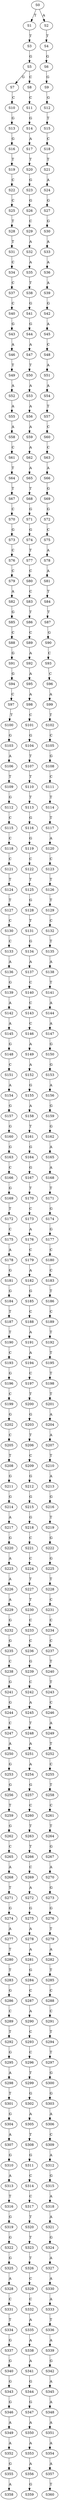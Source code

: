 strict digraph  {
	S0 -> S1 [ label = T ];
	S0 -> S2 [ label = A ];
	S1 -> S3 [ label = T ];
	S2 -> S4 [ label = T ];
	S3 -> S5 [ label = G ];
	S4 -> S6 [ label = G ];
	S5 -> S7 [ label = G ];
	S5 -> S8 [ label = C ];
	S6 -> S9 [ label = G ];
	S7 -> S10 [ label = C ];
	S8 -> S11 [ label = C ];
	S9 -> S12 [ label = G ];
	S10 -> S13 [ label = G ];
	S11 -> S14 [ label = G ];
	S12 -> S15 [ label = T ];
	S13 -> S16 [ label = G ];
	S14 -> S17 [ label = A ];
	S15 -> S18 [ label = C ];
	S16 -> S19 [ label = T ];
	S17 -> S20 [ label = T ];
	S18 -> S21 [ label = T ];
	S19 -> S22 [ label = C ];
	S20 -> S23 [ label = G ];
	S21 -> S24 [ label = A ];
	S22 -> S25 [ label = C ];
	S23 -> S26 [ label = G ];
	S24 -> S27 [ label = G ];
	S25 -> S28 [ label = T ];
	S26 -> S29 [ label = C ];
	S27 -> S30 [ label = G ];
	S28 -> S31 [ label = T ];
	S29 -> S32 [ label = A ];
	S30 -> S33 [ label = A ];
	S31 -> S34 [ label = C ];
	S32 -> S35 [ label = A ];
	S33 -> S36 [ label = A ];
	S34 -> S37 [ label = C ];
	S35 -> S38 [ label = T ];
	S36 -> S39 [ label = A ];
	S37 -> S40 [ label = C ];
	S38 -> S41 [ label = G ];
	S39 -> S42 [ label = G ];
	S40 -> S43 [ label = G ];
	S41 -> S44 [ label = G ];
	S42 -> S45 [ label = A ];
	S43 -> S46 [ label = A ];
	S44 -> S47 [ label = A ];
	S45 -> S48 [ label = C ];
	S46 -> S49 [ label = T ];
	S47 -> S50 [ label = T ];
	S48 -> S51 [ label = A ];
	S49 -> S52 [ label = A ];
	S50 -> S53 [ label = A ];
	S51 -> S54 [ label = A ];
	S52 -> S55 [ label = A ];
	S53 -> S56 [ label = A ];
	S54 -> S57 [ label = T ];
	S55 -> S58 [ label = A ];
	S56 -> S59 [ label = A ];
	S57 -> S60 [ label = C ];
	S58 -> S61 [ label = C ];
	S59 -> S62 [ label = A ];
	S60 -> S63 [ label = C ];
	S61 -> S64 [ label = T ];
	S62 -> S65 [ label = A ];
	S63 -> S66 [ label = A ];
	S64 -> S67 [ label = T ];
	S65 -> S68 [ label = T ];
	S66 -> S69 [ label = G ];
	S67 -> S70 [ label = C ];
	S68 -> S71 [ label = G ];
	S69 -> S72 [ label = G ];
	S70 -> S73 [ label = G ];
	S71 -> S74 [ label = G ];
	S72 -> S75 [ label = C ];
	S73 -> S76 [ label = C ];
	S74 -> S77 [ label = T ];
	S75 -> S78 [ label = A ];
	S76 -> S79 [ label = C ];
	S77 -> S80 [ label = C ];
	S78 -> S81 [ label = A ];
	S79 -> S82 [ label = A ];
	S80 -> S83 [ label = C ];
	S81 -> S84 [ label = T ];
	S82 -> S85 [ label = G ];
	S83 -> S86 [ label = T ];
	S84 -> S87 [ label = T ];
	S85 -> S88 [ label = C ];
	S86 -> S89 [ label = C ];
	S87 -> S90 [ label = G ];
	S88 -> S91 [ label = G ];
	S89 -> S92 [ label = A ];
	S90 -> S93 [ label = C ];
	S91 -> S94 [ label = G ];
	S92 -> S95 [ label = A ];
	S93 -> S96 [ label = C ];
	S94 -> S97 [ label = C ];
	S95 -> S98 [ label = A ];
	S96 -> S99 [ label = A ];
	S97 -> S100 [ label = T ];
	S98 -> S101 [ label = C ];
	S99 -> S102 [ label = T ];
	S100 -> S103 [ label = G ];
	S101 -> S104 [ label = G ];
	S102 -> S105 [ label = C ];
	S103 -> S106 [ label = A ];
	S104 -> S107 [ label = T ];
	S105 -> S108 [ label = G ];
	S106 -> S109 [ label = T ];
	S107 -> S110 [ label = T ];
	S108 -> S111 [ label = C ];
	S109 -> S112 [ label = G ];
	S110 -> S113 [ label = T ];
	S111 -> S114 [ label = T ];
	S112 -> S115 [ label = C ];
	S113 -> S116 [ label = G ];
	S114 -> S117 [ label = T ];
	S115 -> S118 [ label = C ];
	S116 -> S119 [ label = G ];
	S117 -> S120 [ label = A ];
	S118 -> S121 [ label = C ];
	S119 -> S122 [ label = C ];
	S120 -> S123 [ label = C ];
	S121 -> S124 [ label = T ];
	S122 -> S125 [ label = T ];
	S123 -> S126 [ label = T ];
	S124 -> S127 [ label = T ];
	S125 -> S128 [ label = G ];
	S126 -> S129 [ label = T ];
	S127 -> S130 [ label = C ];
	S128 -> S131 [ label = T ];
	S129 -> S132 [ label = C ];
	S130 -> S133 [ label = C ];
	S131 -> S134 [ label = G ];
	S132 -> S135 [ label = T ];
	S133 -> S136 [ label = A ];
	S134 -> S137 [ label = A ];
	S135 -> S138 [ label = A ];
	S136 -> S139 [ label = G ];
	S137 -> S140 [ label = C ];
	S138 -> S141 [ label = T ];
	S139 -> S142 [ label = A ];
	S140 -> S143 [ label = C ];
	S141 -> S144 [ label = A ];
	S142 -> S145 [ label = A ];
	S143 -> S146 [ label = C ];
	S144 -> S147 [ label = A ];
	S145 -> S148 [ label = G ];
	S146 -> S149 [ label = A ];
	S147 -> S150 [ label = G ];
	S148 -> S151 [ label = C ];
	S149 -> S152 [ label = A ];
	S150 -> S153 [ label = G ];
	S151 -> S154 [ label = A ];
	S152 -> S155 [ label = G ];
	S153 -> S156 [ label = A ];
	S154 -> S157 [ label = G ];
	S155 -> S158 [ label = A ];
	S156 -> S159 [ label = G ];
	S157 -> S160 [ label = G ];
	S158 -> S161 [ label = T ];
	S159 -> S162 [ label = G ];
	S160 -> S163 [ label = G ];
	S161 -> S164 [ label = G ];
	S162 -> S165 [ label = A ];
	S163 -> S166 [ label = C ];
	S164 -> S167 [ label = G ];
	S165 -> S168 [ label = A ];
	S166 -> S169 [ label = G ];
	S167 -> S170 [ label = T ];
	S168 -> S171 [ label = T ];
	S169 -> S172 [ label = T ];
	S170 -> S173 [ label = C ];
	S171 -> S174 [ label = G ];
	S172 -> S175 [ label = C ];
	S173 -> S176 [ label = A ];
	S174 -> S177 [ label = G ];
	S175 -> S178 [ label = A ];
	S176 -> S179 [ label = C ];
	S177 -> S180 [ label = C ];
	S178 -> S181 [ label = G ];
	S179 -> S182 [ label = A ];
	S180 -> S183 [ label = C ];
	S181 -> S184 [ label = G ];
	S182 -> S185 [ label = G ];
	S183 -> S186 [ label = T ];
	S184 -> S187 [ label = T ];
	S185 -> S188 [ label = C ];
	S186 -> S189 [ label = C ];
	S187 -> S190 [ label = T ];
	S188 -> S191 [ label = A ];
	S189 -> S192 [ label = T ];
	S190 -> S193 [ label = C ];
	S191 -> S194 [ label = A ];
	S192 -> S195 [ label = T ];
	S193 -> S196 [ label = G ];
	S194 -> S197 [ label = C ];
	S195 -> S198 [ label = T ];
	S196 -> S199 [ label = C ];
	S197 -> S200 [ label = T ];
	S198 -> S201 [ label = T ];
	S199 -> S202 [ label = G ];
	S200 -> S203 [ label = G ];
	S201 -> S204 [ label = A ];
	S202 -> S205 [ label = C ];
	S203 -> S206 [ label = T ];
	S204 -> S207 [ label = A ];
	S205 -> S208 [ label = T ];
	S206 -> S209 [ label = C ];
	S207 -> S210 [ label = T ];
	S208 -> S211 [ label = G ];
	S209 -> S212 [ label = G ];
	S210 -> S213 [ label = A ];
	S211 -> S214 [ label = G ];
	S212 -> S215 [ label = G ];
	S213 -> S216 [ label = G ];
	S214 -> S217 [ label = A ];
	S215 -> S218 [ label = G ];
	S216 -> S219 [ label = T ];
	S217 -> S220 [ label = G ];
	S218 -> S221 [ label = C ];
	S219 -> S222 [ label = G ];
	S220 -> S223 [ label = A ];
	S221 -> S224 [ label = C ];
	S222 -> S225 [ label = G ];
	S223 -> S226 [ label = A ];
	S224 -> S227 [ label = T ];
	S225 -> S228 [ label = T ];
	S226 -> S229 [ label = A ];
	S227 -> S230 [ label = T ];
	S228 -> S231 [ label = C ];
	S229 -> S232 [ label = G ];
	S230 -> S233 [ label = C ];
	S231 -> S234 [ label = C ];
	S232 -> S235 [ label = G ];
	S233 -> S236 [ label = C ];
	S234 -> S237 [ label = C ];
	S235 -> S238 [ label = C ];
	S236 -> S239 [ label = G ];
	S237 -> S240 [ label = T ];
	S238 -> S241 [ label = G ];
	S239 -> S242 [ label = C ];
	S240 -> S243 [ label = T ];
	S241 -> S244 [ label = G ];
	S242 -> S245 [ label = A ];
	S243 -> S246 [ label = C ];
	S244 -> S247 [ label = C ];
	S245 -> S248 [ label = T ];
	S246 -> S249 [ label = A ];
	S247 -> S250 [ label = A ];
	S248 -> S251 [ label = A ];
	S249 -> S252 [ label = T ];
	S250 -> S253 [ label = G ];
	S251 -> S254 [ label = A ];
	S252 -> S255 [ label = C ];
	S253 -> S256 [ label = G ];
	S254 -> S257 [ label = G ];
	S255 -> S258 [ label = T ];
	S256 -> S259 [ label = T ];
	S257 -> S260 [ label = C ];
	S258 -> S261 [ label = C ];
	S259 -> S262 [ label = G ];
	S260 -> S263 [ label = T ];
	S261 -> S264 [ label = T ];
	S262 -> S265 [ label = C ];
	S263 -> S266 [ label = T ];
	S264 -> S267 [ label = G ];
	S265 -> S268 [ label = A ];
	S266 -> S269 [ label = C ];
	S267 -> S270 [ label = A ];
	S268 -> S271 [ label = T ];
	S269 -> S272 [ label = A ];
	S270 -> S273 [ label = G ];
	S271 -> S274 [ label = G ];
	S272 -> S275 [ label = G ];
	S273 -> S276 [ label = G ];
	S274 -> S277 [ label = A ];
	S275 -> S278 [ label = A ];
	S276 -> S279 [ label = T ];
	S277 -> S280 [ label = T ];
	S278 -> S281 [ label = A ];
	S279 -> S282 [ label = A ];
	S280 -> S283 [ label = T ];
	S281 -> S284 [ label = G ];
	S282 -> S285 [ label = T ];
	S283 -> S286 [ label = G ];
	S284 -> S287 [ label = C ];
	S285 -> S288 [ label = C ];
	S286 -> S289 [ label = C ];
	S287 -> S290 [ label = A ];
	S288 -> S291 [ label = C ];
	S289 -> S292 [ label = T ];
	S290 -> S293 [ label = C ];
	S291 -> S294 [ label = T ];
	S292 -> S295 [ label = G ];
	S293 -> S296 [ label = C ];
	S294 -> S297 [ label = T ];
	S295 -> S298 [ label = A ];
	S296 -> S299 [ label = T ];
	S297 -> S300 [ label = G ];
	S298 -> S301 [ label = T ];
	S299 -> S302 [ label = G ];
	S300 -> S303 [ label = G ];
	S301 -> S304 [ label = G ];
	S302 -> S305 [ label = A ];
	S303 -> S306 [ label = A ];
	S304 -> S307 [ label = A ];
	S305 -> S308 [ label = T ];
	S306 -> S309 [ label = C ];
	S307 -> S310 [ label = G ];
	S308 -> S311 [ label = G ];
	S309 -> S312 [ label = A ];
	S310 -> S313 [ label = A ];
	S311 -> S314 [ label = C ];
	S312 -> S315 [ label = G ];
	S313 -> S316 [ label = T ];
	S314 -> S317 [ label = C ];
	S315 -> S318 [ label = A ];
	S316 -> S319 [ label = G ];
	S317 -> S320 [ label = T ];
	S318 -> S321 [ label = A ];
	S319 -> S322 [ label = G ];
	S320 -> S323 [ label = T ];
	S321 -> S324 [ label = G ];
	S322 -> S325 [ label = G ];
	S323 -> S326 [ label = T ];
	S324 -> S327 [ label = A ];
	S325 -> S328 [ label = A ];
	S326 -> S329 [ label = C ];
	S327 -> S330 [ label = A ];
	S328 -> S331 [ label = C ];
	S329 -> S332 [ label = C ];
	S330 -> S333 [ label = A ];
	S331 -> S334 [ label = T ];
	S332 -> S335 [ label = A ];
	S333 -> S336 [ label = T ];
	S334 -> S337 [ label = G ];
	S335 -> S338 [ label = A ];
	S336 -> S339 [ label = A ];
	S337 -> S340 [ label = G ];
	S338 -> S341 [ label = A ];
	S339 -> S342 [ label = G ];
	S340 -> S343 [ label = G ];
	S341 -> S344 [ label = G ];
	S342 -> S345 [ label = A ];
	S343 -> S346 [ label = G ];
	S344 -> S347 [ label = G ];
	S345 -> S348 [ label = A ];
	S346 -> S349 [ label = A ];
	S347 -> S350 [ label = A ];
	S348 -> S351 [ label = A ];
	S349 -> S352 [ label = A ];
	S350 -> S353 [ label = A ];
	S351 -> S354 [ label = A ];
	S352 -> S355 [ label = G ];
	S353 -> S356 [ label = A ];
	S354 -> S357 [ label = A ];
	S355 -> S358 [ label = A ];
	S356 -> S359 [ label = G ];
	S357 -> S360 [ label = T ];
}
